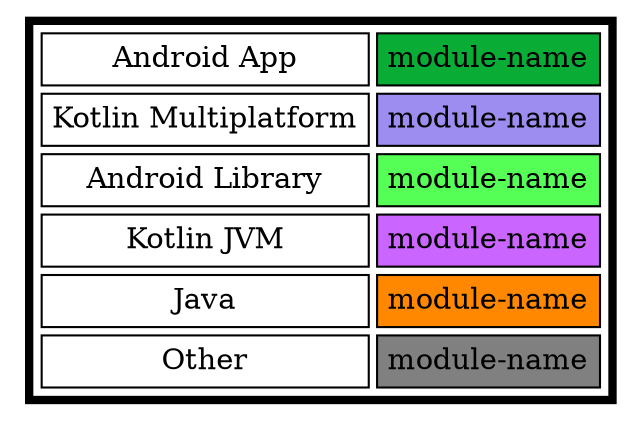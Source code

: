 digraph {
node [shape=plaintext]
table1 [label=<
<TABLE BORDER="4" CELLBORDER="1" CELLSPACING="4" CELLPADDING="4">
<TR><TD>Android App</TD><TD BGCOLOR="#09AD35">module-name</TD></TR>
<TR><TD>Kotlin Multiplatform</TD><TD BGCOLOR="#9D8DF1">module-name</TD></TR>
<TR><TD>Android Library</TD><TD BGCOLOR="#55FF55">module-name</TD></TR>
<TR><TD>Kotlin JVM</TD><TD BGCOLOR="#CA66FF">module-name</TD></TR>
<TR><TD>Java</TD><TD BGCOLOR="#FF8800">module-name</TD></TR>
<TR><TD>Other</TD><TD BGCOLOR="#808080">module-name</TD></TR>
</TABLE>
>];
}
